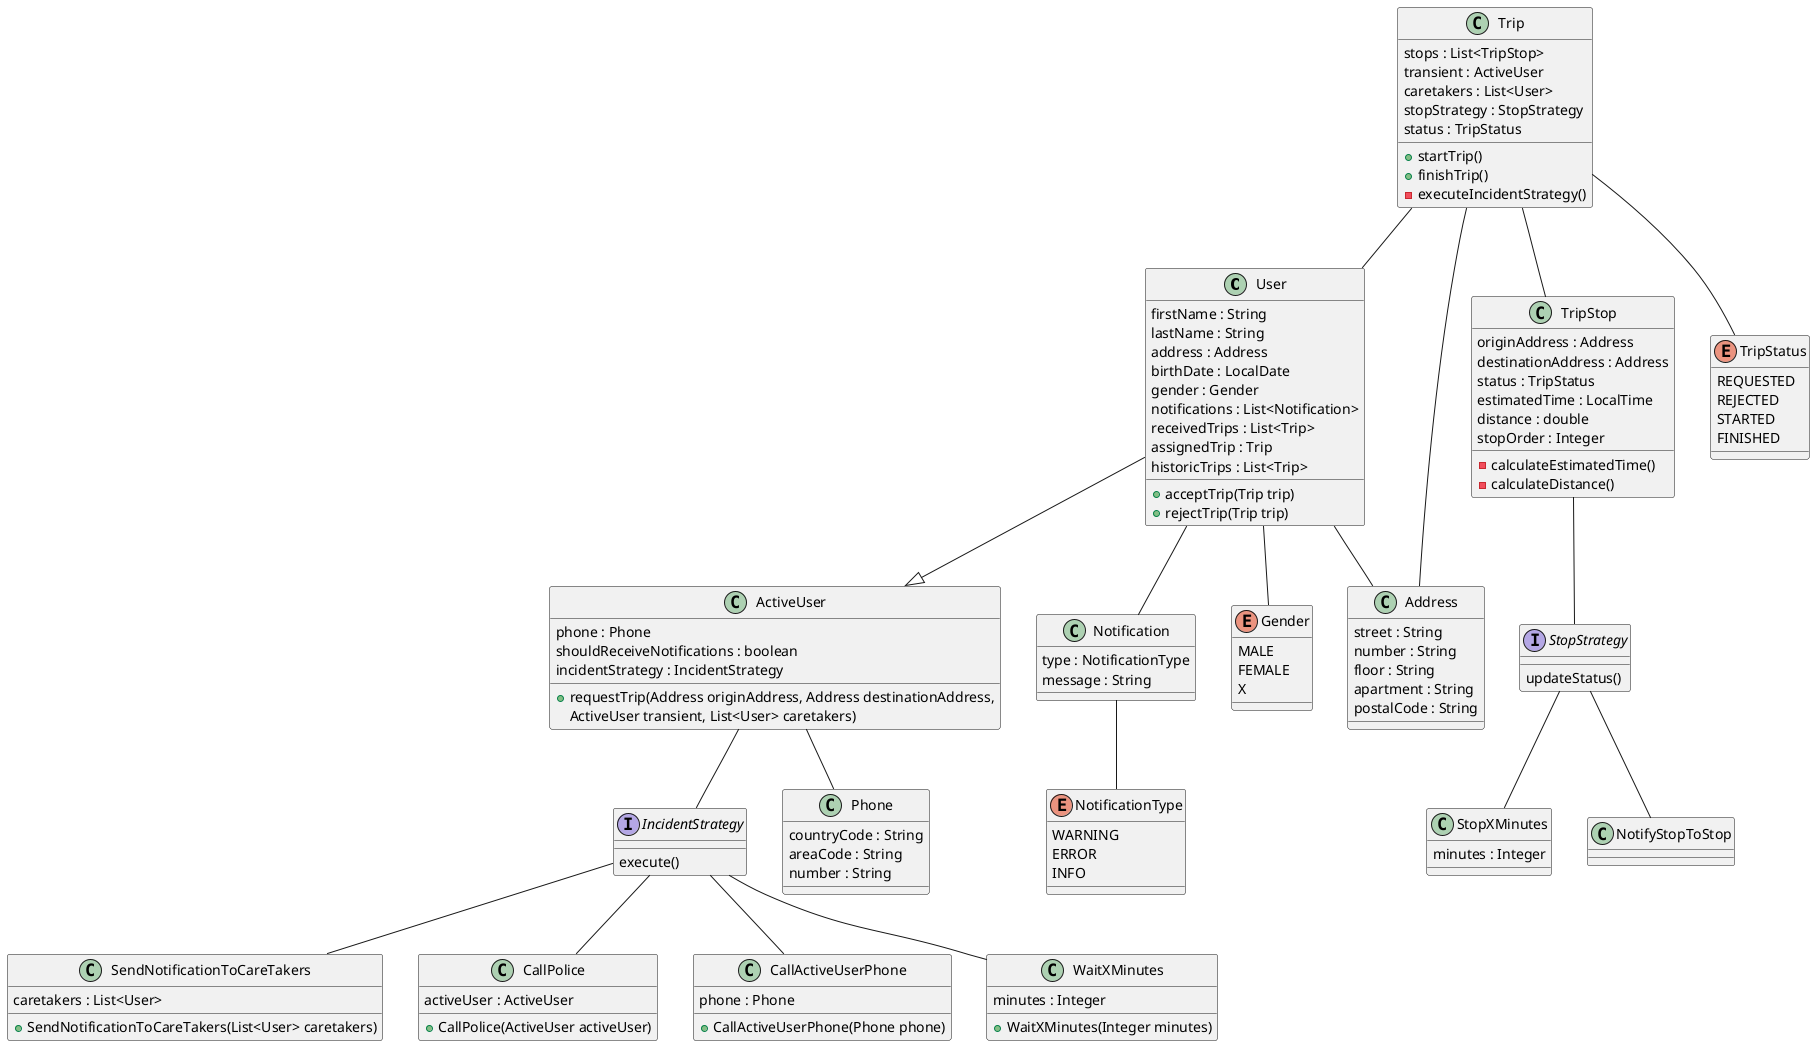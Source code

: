 @startuml

class User {
    firstName : String
    lastName : String
    address : Address
    birthDate : LocalDate
    gender : Gender
    notifications : List<Notification>
    receivedTrips : List<Trip>
    assignedTrip : Trip
    historicTrips : List<Trip>

    + acceptTrip(Trip trip)
    + rejectTrip(Trip trip)
}

class ActiveUser {
    phone : Phone
    shouldReceiveNotifications : boolean
    incidentStrategy : IncidentStrategy
    'Preguntar si request trip hace falta'
    +requestTrip(Address originAddress, Address destinationAddress,
                  ActiveUser transient, List<User> caretakers)
}

class Trip {
    stops : List<TripStop>
    transient : ActiveUser
    caretakers : List<User>
    stopStrategy : StopStrategy
    status : TripStatus
    +startTrip()
    +finishTrip()
    -executeIncidentStrategy()
}

class TripStop {
    originAddress : Address
    destinationAddress : Address
    status : TripStatus
    estimatedTime : LocalTime
    distance : double
    stopOrder : Integer

    -calculateEstimatedTime()
    -calculateDistance()
}

interface StopStrategy {
    updateStatus()
}

class StopXMinutes {
    minutes : Integer
}

class NotifyStopToStop {
}

interface IncidentStrategy {
    execute()
}

class SendNotificationToCareTakers {
    caretakers : List<User>
    + SendNotificationToCareTakers(List<User> caretakers)
}

class CallPolice {
    activeUser : ActiveUser
    + CallPolice(ActiveUser activeUser)
}

class CallActiveUserPhone {
    phone : Phone
    + CallActiveUserPhone(Phone phone)
}

class WaitXMinutes {
    minutes : Integer
    + WaitXMinutes(Integer minutes)
}


class Notification {
    type : NotificationType
    message : String
}

class Phone {
    countryCode : String
    areaCode : String
    number : String
}

class Address {
    street : String
    number : String
    floor : String
    apartment : String
    postalCode : String
}

enum NotificationType {
    WARNING
    ERROR
    INFO
}

enum Gender {
    MALE
    FEMALE
    X
}

enum TripStatus {
    REQUESTED
    REJECTED
    STARTED
    FINISHED
}

User -- Gender
User -- Address
User -- Notification
User --|> ActiveUser

ActiveUser -- IncidentStrategy
ActiveUser -- Phone

IncidentStrategy -- SendNotificationToCareTakers
IncidentStrategy -- CallPolice
IncidentStrategy -- CallActiveUserPhone
IncidentStrategy -- WaitXMinutes

Trip -- User
Trip -- Address
Trip -- TripStatus
Trip -- TripStop

TripStop -- StopStrategy

StopStrategy -- StopXMinutes
StopStrategy -- NotifyStopToStop

Notification -- NotificationType
@enduml